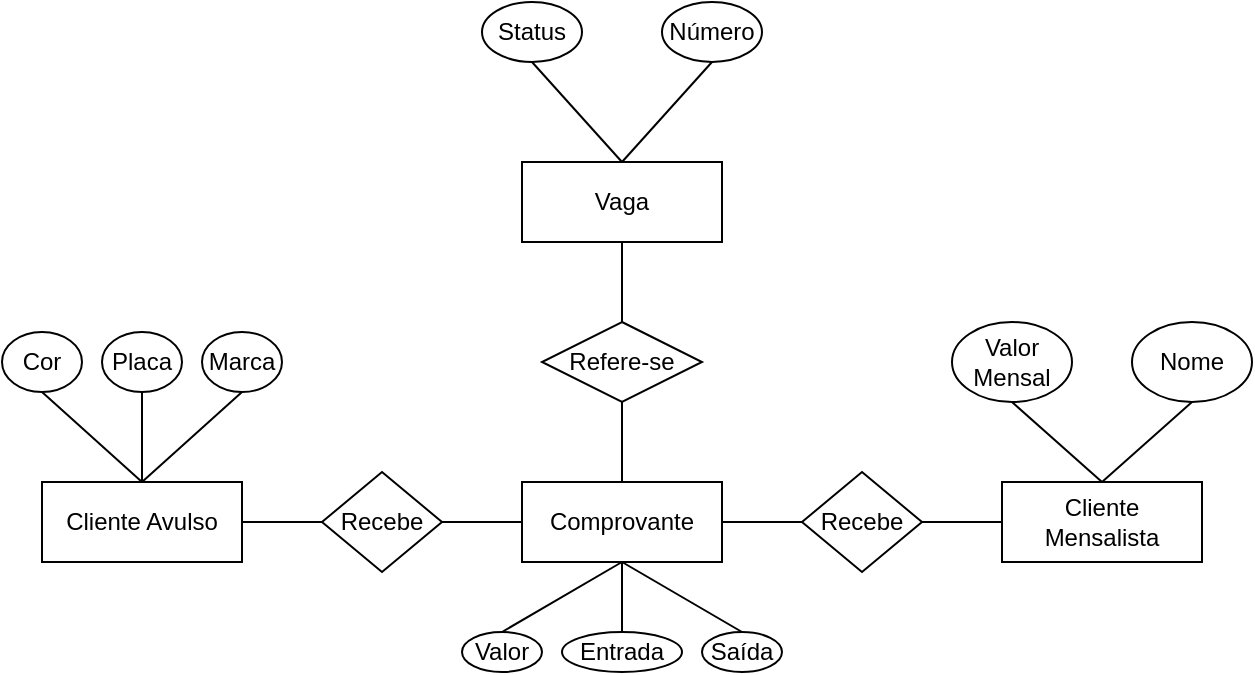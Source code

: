 <mxfile version="21.6.9" type="github">
  <diagram name="Page-1" id="edf60f1a-56cd-e834-aa8a-f176f3a09ee4">
    <mxGraphModel dx="838" dy="455" grid="1" gridSize="10" guides="1" tooltips="1" connect="1" arrows="1" fold="1" page="1" pageScale="1" pageWidth="1100" pageHeight="850" background="none" math="0" shadow="0">
      <root>
        <mxCell id="0" />
        <mxCell id="1" parent="0" />
        <mxCell id="vmSaEW2aksYmcbdsKqk3-27" value="" style="endArrow=none;html=1;rounded=0;exitX=1;exitY=0.5;exitDx=0;exitDy=0;entryX=0;entryY=0.5;entryDx=0;entryDy=0;" edge="1" parent="1" source="vmSaEW2aksYmcbdsKqk3-22" target="vmSaEW2aksYmcbdsKqk3-24">
          <mxGeometry relative="1" as="geometry">
            <mxPoint x="737" y="543" as="sourcePoint" />
            <mxPoint x="897" y="543" as="targetPoint" />
          </mxGeometry>
        </mxCell>
        <mxCell id="vmSaEW2aksYmcbdsKqk3-23" value="" style="endArrow=none;html=1;rounded=0;exitX=1;exitY=0.5;exitDx=0;exitDy=0;entryX=0;entryY=0.5;entryDx=0;entryDy=0;" edge="1" parent="1" source="vmSaEW2aksYmcbdsKqk3-41" target="vmSaEW2aksYmcbdsKqk3-22">
          <mxGeometry relative="1" as="geometry">
            <mxPoint x="597" y="543.0" as="sourcePoint" />
            <mxPoint x="707" y="543" as="targetPoint" />
          </mxGeometry>
        </mxCell>
        <mxCell id="vmSaEW2aksYmcbdsKqk3-17" value="" style="endArrow=none;html=1;rounded=0;entryX=0;entryY=0.5;entryDx=0;entryDy=0;exitX=1;exitY=0.5;exitDx=0;exitDy=0;" edge="1" parent="1" source="vmSaEW2aksYmcbdsKqk3-4" target="vmSaEW2aksYmcbdsKqk3-41">
          <mxGeometry relative="1" as="geometry">
            <mxPoint x="377" y="543" as="sourcePoint" />
            <mxPoint x="497" y="543.0" as="targetPoint" />
          </mxGeometry>
        </mxCell>
        <mxCell id="vmSaEW2aksYmcbdsKqk3-6" value="" style="endArrow=none;html=1;rounded=0;exitX=1;exitY=0.5;exitDx=0;exitDy=0;entryX=0;entryY=0.5;entryDx=0;entryDy=0;" edge="1" parent="1" source="vmSaEW2aksYmcbdsKqk3-3" target="vmSaEW2aksYmcbdsKqk3-4">
          <mxGeometry relative="1" as="geometry">
            <mxPoint x="187" y="543" as="sourcePoint" />
            <mxPoint x="347" y="543" as="targetPoint" />
          </mxGeometry>
        </mxCell>
        <mxCell id="vmSaEW2aksYmcbdsKqk3-3" value="Cliente Avulso" style="whiteSpace=wrap;html=1;align=center;" vertex="1" parent="1">
          <mxGeometry x="257" y="498" width="100" height="40" as="geometry" />
        </mxCell>
        <mxCell id="vmSaEW2aksYmcbdsKqk3-4" value="Recebe" style="shape=rhombus;perimeter=rhombusPerimeter;whiteSpace=wrap;html=1;align=center;" vertex="1" parent="1">
          <mxGeometry x="397" y="493" width="60" height="50" as="geometry" />
        </mxCell>
        <mxCell id="vmSaEW2aksYmcbdsKqk3-22" value="Recebe" style="shape=rhombus;perimeter=rhombusPerimeter;whiteSpace=wrap;html=1;align=center;" vertex="1" parent="1">
          <mxGeometry x="637" y="493" width="60" height="50" as="geometry" />
        </mxCell>
        <mxCell id="vmSaEW2aksYmcbdsKqk3-24" value="Cliente Mensalista" style="whiteSpace=wrap;html=1;align=center;" vertex="1" parent="1">
          <mxGeometry x="737" y="498" width="100" height="40" as="geometry" />
        </mxCell>
        <mxCell id="vmSaEW2aksYmcbdsKqk3-28" value="Cor" style="ellipse;whiteSpace=wrap;html=1;align=center;" vertex="1" parent="1">
          <mxGeometry x="237" y="423" width="40" height="30" as="geometry" />
        </mxCell>
        <mxCell id="vmSaEW2aksYmcbdsKqk3-29" value="Marca" style="ellipse;whiteSpace=wrap;html=1;align=center;" vertex="1" parent="1">
          <mxGeometry x="337" y="423" width="40" height="30" as="geometry" />
        </mxCell>
        <mxCell id="vmSaEW2aksYmcbdsKqk3-30" value="Placa" style="ellipse;whiteSpace=wrap;html=1;align=center;" vertex="1" parent="1">
          <mxGeometry x="287" y="423" width="40" height="30" as="geometry" />
        </mxCell>
        <mxCell id="vmSaEW2aksYmcbdsKqk3-32" value="Status" style="ellipse;whiteSpace=wrap;html=1;align=center;" vertex="1" parent="1">
          <mxGeometry x="477" y="258" width="50" height="30" as="geometry" />
        </mxCell>
        <mxCell id="vmSaEW2aksYmcbdsKqk3-33" value="Número" style="ellipse;whiteSpace=wrap;html=1;align=center;" vertex="1" parent="1">
          <mxGeometry x="567" y="258" width="50" height="30" as="geometry" />
        </mxCell>
        <mxCell id="vmSaEW2aksYmcbdsKqk3-34" value="" style="endArrow=none;html=1;rounded=0;entryX=0.5;entryY=0;entryDx=0;entryDy=0;exitX=0.5;exitY=1;exitDx=0;exitDy=0;" edge="1" parent="1" source="vmSaEW2aksYmcbdsKqk3-32" target="vmSaEW2aksYmcbdsKqk3-40">
          <mxGeometry relative="1" as="geometry">
            <mxPoint x="457" y="278" as="sourcePoint" />
            <mxPoint x="547" y="313" as="targetPoint" />
            <Array as="points" />
          </mxGeometry>
        </mxCell>
        <mxCell id="vmSaEW2aksYmcbdsKqk3-35" value="" style="endArrow=none;html=1;rounded=0;entryX=0.5;entryY=0;entryDx=0;entryDy=0;exitX=0.5;exitY=1;exitDx=0;exitDy=0;" edge="1" parent="1" source="vmSaEW2aksYmcbdsKqk3-33" target="vmSaEW2aksYmcbdsKqk3-40">
          <mxGeometry relative="1" as="geometry">
            <mxPoint x="537" y="238" as="sourcePoint" />
            <mxPoint x="547" y="313" as="targetPoint" />
            <Array as="points" />
          </mxGeometry>
        </mxCell>
        <mxCell id="vmSaEW2aksYmcbdsKqk3-37" value="" style="endArrow=none;html=1;rounded=0;exitX=0.5;exitY=1;exitDx=0;exitDy=0;entryX=0.5;entryY=0;entryDx=0;entryDy=0;" edge="1" parent="1" source="vmSaEW2aksYmcbdsKqk3-28" target="vmSaEW2aksYmcbdsKqk3-3">
          <mxGeometry relative="1" as="geometry">
            <mxPoint x="257" y="478" as="sourcePoint" />
            <mxPoint x="417" y="478" as="targetPoint" />
          </mxGeometry>
        </mxCell>
        <mxCell id="vmSaEW2aksYmcbdsKqk3-38" value="" style="endArrow=none;html=1;rounded=0;entryX=0.5;entryY=0;entryDx=0;entryDy=0;exitX=0.5;exitY=1;exitDx=0;exitDy=0;" edge="1" parent="1" source="vmSaEW2aksYmcbdsKqk3-30" target="vmSaEW2aksYmcbdsKqk3-3">
          <mxGeometry relative="1" as="geometry">
            <mxPoint x="287" y="488" as="sourcePoint" />
            <mxPoint x="342" y="523" as="targetPoint" />
          </mxGeometry>
        </mxCell>
        <mxCell id="vmSaEW2aksYmcbdsKqk3-39" value="" style="endArrow=none;html=1;rounded=0;exitX=0.5;exitY=1;exitDx=0;exitDy=0;entryX=0.5;entryY=0;entryDx=0;entryDy=0;" edge="1" parent="1" source="vmSaEW2aksYmcbdsKqk3-29" target="vmSaEW2aksYmcbdsKqk3-3">
          <mxGeometry relative="1" as="geometry">
            <mxPoint x="272" y="488" as="sourcePoint" />
            <mxPoint x="317" y="543" as="targetPoint" />
          </mxGeometry>
        </mxCell>
        <mxCell id="vmSaEW2aksYmcbdsKqk3-40" value="Vaga" style="whiteSpace=wrap;html=1;align=center;" vertex="1" parent="1">
          <mxGeometry x="497" y="338" width="100" height="40" as="geometry" />
        </mxCell>
        <mxCell id="vmSaEW2aksYmcbdsKqk3-41" value="Comprovante" style="whiteSpace=wrap;html=1;align=center;" vertex="1" parent="1">
          <mxGeometry x="497" y="498" width="100" height="40" as="geometry" />
        </mxCell>
        <mxCell id="vmSaEW2aksYmcbdsKqk3-43" value="Refere-se" style="shape=rhombus;perimeter=rhombusPerimeter;whiteSpace=wrap;html=1;align=center;" vertex="1" parent="1">
          <mxGeometry x="507" y="418" width="80" height="40" as="geometry" />
        </mxCell>
        <mxCell id="vmSaEW2aksYmcbdsKqk3-46" value="Entrada" style="ellipse;whiteSpace=wrap;html=1;align=center;" vertex="1" parent="1">
          <mxGeometry x="517" y="573" width="60" height="20" as="geometry" />
        </mxCell>
        <mxCell id="vmSaEW2aksYmcbdsKqk3-47" value="Nome" style="ellipse;whiteSpace=wrap;html=1;align=center;" vertex="1" parent="1">
          <mxGeometry x="802" y="418" width="60" height="40" as="geometry" />
        </mxCell>
        <mxCell id="vmSaEW2aksYmcbdsKqk3-48" value="Valor Mensal" style="ellipse;whiteSpace=wrap;html=1;align=center;" vertex="1" parent="1">
          <mxGeometry x="712" y="418" width="60" height="40" as="geometry" />
        </mxCell>
        <mxCell id="vmSaEW2aksYmcbdsKqk3-49" value="Saída" style="ellipse;whiteSpace=wrap;html=1;align=center;" vertex="1" parent="1">
          <mxGeometry x="587" y="573" width="40" height="20" as="geometry" />
        </mxCell>
        <mxCell id="vmSaEW2aksYmcbdsKqk3-50" value="Valor" style="ellipse;whiteSpace=wrap;html=1;align=center;" vertex="1" parent="1">
          <mxGeometry x="467" y="573" width="40" height="20" as="geometry" />
        </mxCell>
        <mxCell id="vmSaEW2aksYmcbdsKqk3-52" value="" style="endArrow=none;html=1;rounded=0;exitX=0.5;exitY=0;exitDx=0;exitDy=0;entryX=0.5;entryY=1;entryDx=0;entryDy=0;" edge="1" parent="1" source="vmSaEW2aksYmcbdsKqk3-50" target="vmSaEW2aksYmcbdsKqk3-41">
          <mxGeometry relative="1" as="geometry">
            <mxPoint x="447" y="548" as="sourcePoint" />
            <mxPoint x="607" y="548" as="targetPoint" />
          </mxGeometry>
        </mxCell>
        <mxCell id="vmSaEW2aksYmcbdsKqk3-53" value="" style="endArrow=none;html=1;rounded=0;exitX=0.5;exitY=1;exitDx=0;exitDy=0;entryX=0.5;entryY=0;entryDx=0;entryDy=0;" edge="1" parent="1" source="vmSaEW2aksYmcbdsKqk3-41" target="vmSaEW2aksYmcbdsKqk3-46">
          <mxGeometry relative="1" as="geometry">
            <mxPoint x="427" y="658" as="sourcePoint" />
            <mxPoint x="587" y="658" as="targetPoint" />
          </mxGeometry>
        </mxCell>
        <mxCell id="vmSaEW2aksYmcbdsKqk3-54" value="" style="endArrow=none;html=1;rounded=0;exitX=0.5;exitY=1;exitDx=0;exitDy=0;entryX=0.5;entryY=0;entryDx=0;entryDy=0;" edge="1" parent="1" source="vmSaEW2aksYmcbdsKqk3-41" target="vmSaEW2aksYmcbdsKqk3-49">
          <mxGeometry relative="1" as="geometry">
            <mxPoint x="547" y="578" as="sourcePoint" />
            <mxPoint x="707" y="578" as="targetPoint" />
          </mxGeometry>
        </mxCell>
        <mxCell id="vmSaEW2aksYmcbdsKqk3-55" value="" style="endArrow=none;html=1;rounded=0;exitX=0.5;exitY=1;exitDx=0;exitDy=0;entryX=0.5;entryY=0;entryDx=0;entryDy=0;" edge="1" parent="1" source="vmSaEW2aksYmcbdsKqk3-48" target="vmSaEW2aksYmcbdsKqk3-24">
          <mxGeometry relative="1" as="geometry">
            <mxPoint x="677" y="478" as="sourcePoint" />
            <mxPoint x="837" y="478" as="targetPoint" />
          </mxGeometry>
        </mxCell>
        <mxCell id="vmSaEW2aksYmcbdsKqk3-56" value="" style="endArrow=none;html=1;rounded=0;exitX=0.5;exitY=0;exitDx=0;exitDy=0;entryX=0.5;entryY=1;entryDx=0;entryDy=0;" edge="1" parent="1" source="vmSaEW2aksYmcbdsKqk3-24" target="vmSaEW2aksYmcbdsKqk3-47">
          <mxGeometry relative="1" as="geometry">
            <mxPoint x="677" y="478" as="sourcePoint" />
            <mxPoint x="837" y="498" as="targetPoint" />
          </mxGeometry>
        </mxCell>
        <mxCell id="vmSaEW2aksYmcbdsKqk3-57" value="" style="endArrow=none;html=1;rounded=0;exitX=0.5;exitY=1;exitDx=0;exitDy=0;entryX=0.5;entryY=0;entryDx=0;entryDy=0;" edge="1" parent="1" source="vmSaEW2aksYmcbdsKqk3-43" target="vmSaEW2aksYmcbdsKqk3-41">
          <mxGeometry relative="1" as="geometry">
            <mxPoint x="467" y="478" as="sourcePoint" />
            <mxPoint x="627" y="478" as="targetPoint" />
          </mxGeometry>
        </mxCell>
        <mxCell id="vmSaEW2aksYmcbdsKqk3-58" value="" style="endArrow=none;html=1;rounded=0;exitX=0.5;exitY=1;exitDx=0;exitDy=0;entryX=0.5;entryY=0;entryDx=0;entryDy=0;" edge="1" parent="1" source="vmSaEW2aksYmcbdsKqk3-40" target="vmSaEW2aksYmcbdsKqk3-43">
          <mxGeometry relative="1" as="geometry">
            <mxPoint x="467" y="478" as="sourcePoint" />
            <mxPoint x="627" y="478" as="targetPoint" />
          </mxGeometry>
        </mxCell>
      </root>
    </mxGraphModel>
  </diagram>
</mxfile>
